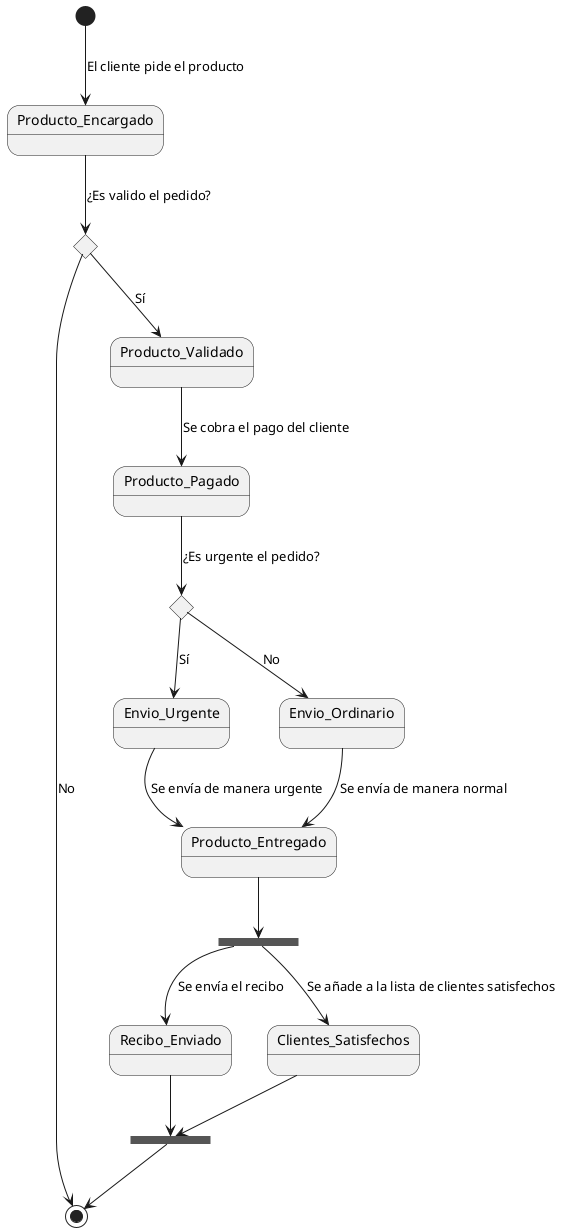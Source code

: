 @startuml diagrama de estados

state Producto_Encargado
state Producto_Pagado
state c1 <<choice>>
state c2 <<choice>>
state fork1 <<fork>>
state fork2 <<fork>>



[*] --> Producto_Encargado : El cliente pide el producto

Producto_Encargado --> c1 : ¿Es valido el pedido?


c1 --> [*] : No

c1 --> Producto_Validado: Sí

Producto_Validado --> Producto_Pagado : Se cobra el pago del cliente

Producto_Pagado --> c2 : ¿Es urgente el pedido?

c2 --> Envio_Urgente : Sí
c2 --> Envio_Ordinario : No

Envio_Urgente --> Producto_Entregado : Se envía de manera urgente
Envio_Ordinario --> Producto_Entregado : Se envía de manera normal

Producto_Entregado --> fork1
fork1 --> Recibo_Enviado : Se envía el recibo
fork1 --> Clientes_Satisfechos : Se añade a la lista de clientes satisfechos

Recibo_Enviado --> fork2
Clientes_Satisfechos --> fork2

fork2 --> [*]





@enduml